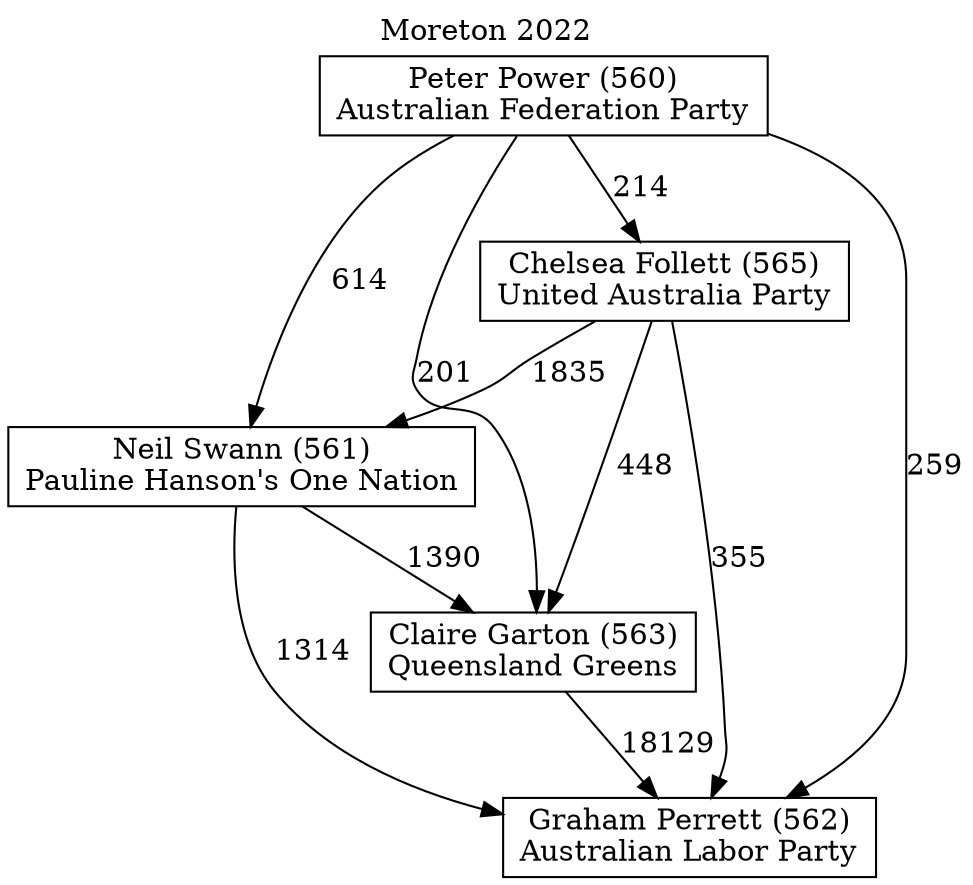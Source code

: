 // House preference flow
digraph "Graham Perrett (562)_Moreton_2022" {
	graph [label="Moreton 2022" labelloc=t mclimit=10]
	node [shape=box]
	"Neil Swann (561)" [label="Neil Swann (561)
Pauline Hanson's One Nation"]
	"Peter Power (560)" [label="Peter Power (560)
Australian Federation Party"]
	"Claire Garton (563)" [label="Claire Garton (563)
Queensland Greens"]
	"Graham Perrett (562)" [label="Graham Perrett (562)
Australian Labor Party"]
	"Chelsea Follett (565)" [label="Chelsea Follett (565)
United Australia Party"]
	"Peter Power (560)" -> "Chelsea Follett (565)" [label=214]
	"Chelsea Follett (565)" -> "Graham Perrett (562)" [label=355]
	"Neil Swann (561)" -> "Graham Perrett (562)" [label=1314]
	"Chelsea Follett (565)" -> "Neil Swann (561)" [label=1835]
	"Claire Garton (563)" -> "Graham Perrett (562)" [label=18129]
	"Chelsea Follett (565)" -> "Claire Garton (563)" [label=448]
	"Peter Power (560)" -> "Neil Swann (561)" [label=614]
	"Peter Power (560)" -> "Claire Garton (563)" [label=201]
	"Neil Swann (561)" -> "Claire Garton (563)" [label=1390]
	"Peter Power (560)" -> "Graham Perrett (562)" [label=259]
}
